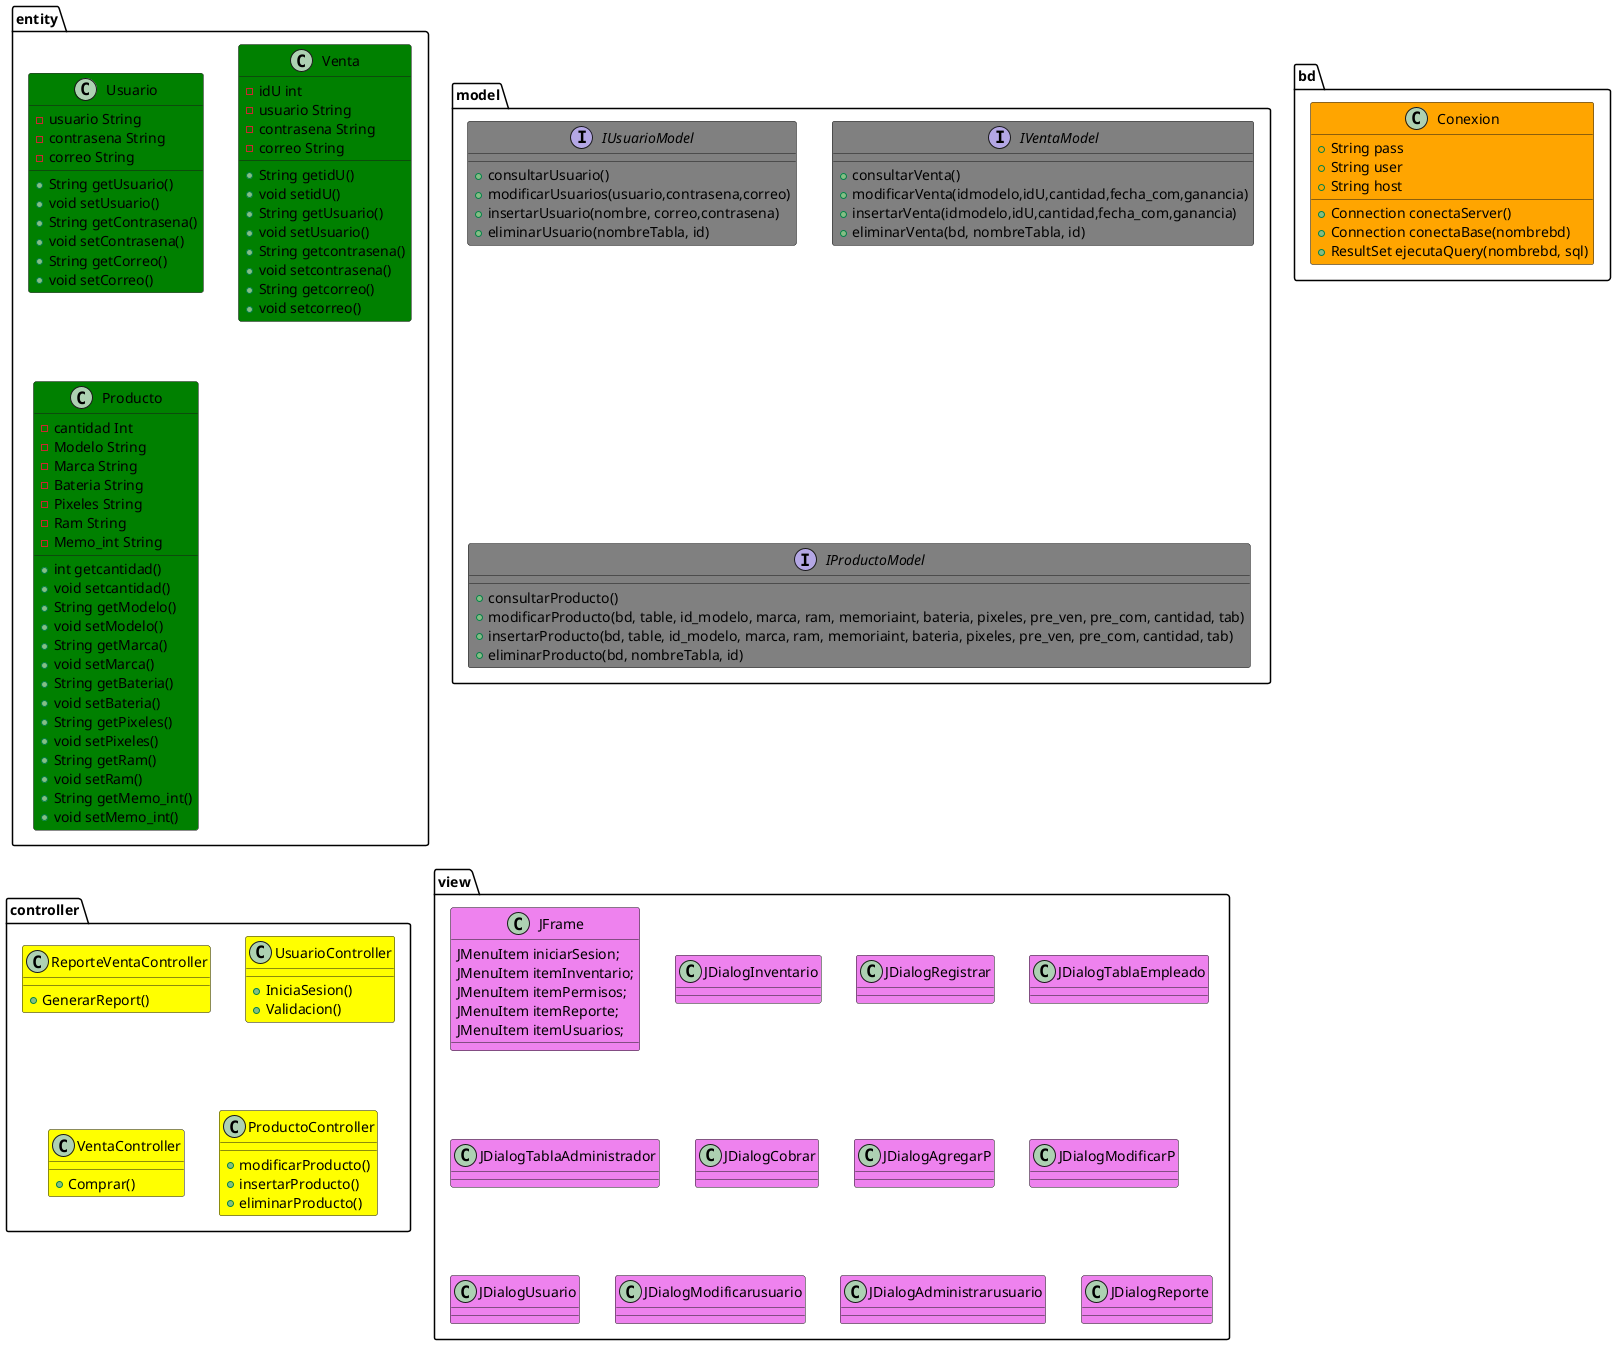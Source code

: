 @startuml
class bd.Conexion #orange{
+String pass
+String user
+String host

+Connection conectaServer()
+Connection conectaBase(nombrebd)
+ResultSet ejecutaQuery(nombrebd, sql)

}


class entity.Usuario #green{
-usuario String 
-contrasena String 
-correo String 


+String getUsuario()
+void setUsuario()
+String getContrasena()
+void setContrasena()
+String getCorreo()
+void setCorreo()

}
class entity.Venta #green{
-idU int 
-usuario String
-contrasena String
-correo String

+String getidU()
+void setidU()
+String getUsuario()
+void setUsuario()
+String getcontrasena()
+void setcontrasena()
+String getcorreo()
+void setcorreo()


}
class entity.Producto #green{
-cantidad Int
-Modelo String 
-Marca String 
-Bateria String 
-Pixeles String 
-Ram String 
-Memo_int String 


+int getcantidad()
+void setcantidad()
+String getModelo()
+void setModelo()
+String getMarca()
+void setMarca()
+String getBateria()
+void setBateria()
+String getPixeles()
+void setPixeles()
+String getRam()
+void setRam()
+String getMemo_int()
+void setMemo_int()

}


interface model.IUsuarioModel #gray{


+consultarUsuario()
+modificarUsuarios(usuario,contrasena,correo)
+insertarUsuario(nombre, correo,contrasena)
+eliminarUsuario(nombreTabla, id)
}
interface model.IVentaModel #gray{
+consultarVenta()
+modificarVenta(idmodelo,idU,cantidad,fecha_com,ganancia)
+insertarVenta(idmodelo,idU,cantidad,fecha_com,ganancia)
+eliminarVenta(bd, nombreTabla, id)
}
interface model.IProductoModel #gray{
+consultarProducto()
+modificarProducto(bd, table, id_modelo, marca, ram, memoriaint, bateria, pixeles, pre_ven, pre_com, cantidad, tab)
+insertarProducto(bd, table, id_modelo, marca, ram, memoriaint, bateria, pixeles, pre_ven, pre_com, cantidad, tab)
+eliminarProducto(bd, nombreTabla, id)
}



class controller.ReporteVentaController #yellow{
+GenerarReport()

}
class controller.UsuarioController #yellow{
+IniciaSesion()
+Validacion()

}
class controller.VentaController #yellow{
+Comprar()

}
class controller.ProductoController #yellow{
+modificarProducto()
+insertarProducto()
+eliminarProducto()
}

class view.JFrame #violet{
JMenuItem iniciarSesion;
JMenuItem itemInventario;
JMenuItem itemPermisos;
JMenuItem itemReporte;
JMenuItem itemUsuarios;
}

 
class view.JDialogInventario #violet{
}

class view.JDialogRegistrar #violet{
}


class view.JDialogTablaEmpleado #violet{
}


class view.JDialogTablaAdministrador #violet{
}

class view.JDialogCobrar #violet{
}


class view.JDialogAgregarP #violet{
}


class view.JDialogModificarP #violet{
}


class view.JDialogUsuario #violet{
}


class view.JDialogModificarusuario #violet{
}


class view.JDialogAdministrarusuario #violet{
}


class view.JDialogReporte #violet{
}

@enduml
